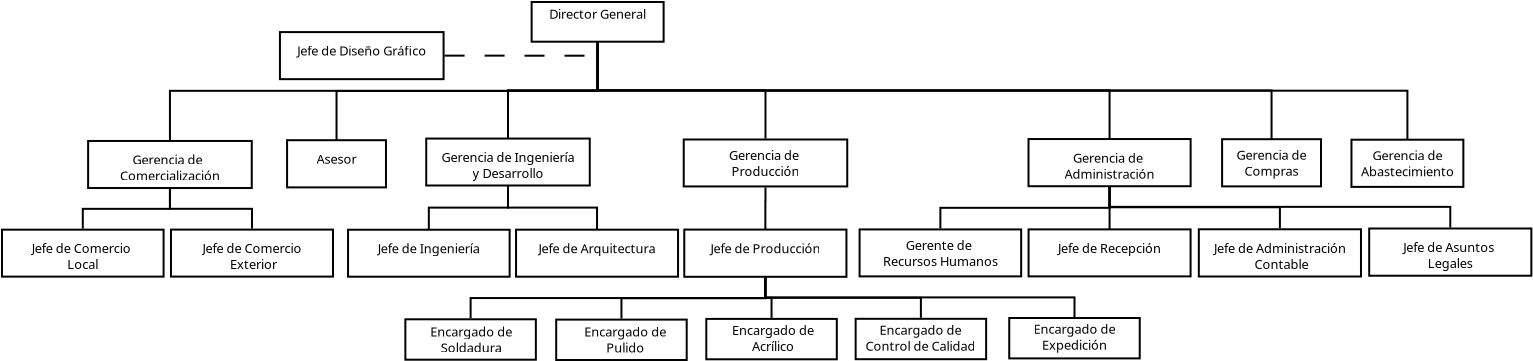 <?xml version="1.0" encoding="UTF-8"?>
<dia:diagram xmlns:dia="http://www.lysator.liu.se/~alla/dia/">
  <dia:layer name="Fondo" visible="true" active="true">
    <dia:object type="Standard - Box" version="0" id="O0">
      <dia:attribute name="obj_pos">
        <dia:point val="24.7,-28.785"/>
      </dia:attribute>
      <dia:attribute name="obj_bb">
        <dia:rectangle val="24.65,-28.835;31.35,-26.75"/>
      </dia:attribute>
      <dia:attribute name="elem_corner">
        <dia:point val="24.7,-28.785"/>
      </dia:attribute>
      <dia:attribute name="elem_width">
        <dia:real val="6.6"/>
      </dia:attribute>
      <dia:attribute name="elem_height">
        <dia:real val="1.985"/>
      </dia:attribute>
      <dia:attribute name="show_background">
        <dia:boolean val="true"/>
      </dia:attribute>
    </dia:object>
    <dia:object type="Standard - Text" version="1" id="O1">
      <dia:attribute name="obj_pos">
        <dia:point val="28,-27.793"/>
      </dia:attribute>
      <dia:attribute name="obj_bb">
        <dia:rectangle val="28,-28.387;28,-27.64"/>
      </dia:attribute>
      <dia:attribute name="text">
        <dia:composite type="text">
          <dia:attribute name="string">
            <dia:string>##</dia:string>
          </dia:attribute>
          <dia:attribute name="font">
            <dia:font family="sans" style="0" name="Helvetica"/>
          </dia:attribute>
          <dia:attribute name="height">
            <dia:real val="0.8"/>
          </dia:attribute>
          <dia:attribute name="pos">
            <dia:point val="28,-27.793"/>
          </dia:attribute>
          <dia:attribute name="color">
            <dia:color val="#000000"/>
          </dia:attribute>
          <dia:attribute name="alignment">
            <dia:enum val="0"/>
          </dia:attribute>
        </dia:composite>
      </dia:attribute>
      <dia:attribute name="valign">
        <dia:enum val="3"/>
      </dia:attribute>
      <dia:connections>
        <dia:connection handle="0" to="O0" connection="8"/>
      </dia:connections>
    </dia:object>
    <dia:object type="Standard - Text" version="1" id="O2">
      <dia:attribute name="obj_pos">
        <dia:point val="28,-27.793"/>
      </dia:attribute>
      <dia:attribute name="obj_bb">
        <dia:rectangle val="28,-28.387;28,-27.64"/>
      </dia:attribute>
      <dia:attribute name="text">
        <dia:composite type="text">
          <dia:attribute name="string">
            <dia:string>##</dia:string>
          </dia:attribute>
          <dia:attribute name="font">
            <dia:font family="sans" style="0" name="Helvetica"/>
          </dia:attribute>
          <dia:attribute name="height">
            <dia:real val="0.8"/>
          </dia:attribute>
          <dia:attribute name="pos">
            <dia:point val="28,-27.793"/>
          </dia:attribute>
          <dia:attribute name="color">
            <dia:color val="#000000"/>
          </dia:attribute>
          <dia:attribute name="alignment">
            <dia:enum val="0"/>
          </dia:attribute>
        </dia:composite>
      </dia:attribute>
      <dia:attribute name="valign">
        <dia:enum val="3"/>
      </dia:attribute>
      <dia:connections>
        <dia:connection handle="0" to="O0" connection="8"/>
      </dia:connections>
    </dia:object>
    <dia:object type="Standard - Box" version="0" id="O3">
      <dia:attribute name="obj_pos">
        <dia:point val="2.525,-21.837"/>
      </dia:attribute>
      <dia:attribute name="obj_bb">
        <dia:rectangle val="2.475,-21.887;10.757,-19.435"/>
      </dia:attribute>
      <dia:attribute name="elem_corner">
        <dia:point val="2.525,-21.837"/>
      </dia:attribute>
      <dia:attribute name="elem_width">
        <dia:real val="8.182"/>
      </dia:attribute>
      <dia:attribute name="elem_height">
        <dia:real val="2.353"/>
      </dia:attribute>
      <dia:attribute name="show_background">
        <dia:boolean val="true"/>
      </dia:attribute>
    </dia:object>
    <dia:object type="Standard - Box" version="0" id="O4">
      <dia:attribute name="obj_pos">
        <dia:point val="19.431,-21.957"/>
      </dia:attribute>
      <dia:attribute name="obj_bb">
        <dia:rectangle val="19.381,-22.008;27.657,-19.561"/>
      </dia:attribute>
      <dia:attribute name="elem_corner">
        <dia:point val="19.431,-21.957"/>
      </dia:attribute>
      <dia:attribute name="elem_width">
        <dia:real val="8.176"/>
      </dia:attribute>
      <dia:attribute name="elem_height">
        <dia:real val="2.347"/>
      </dia:attribute>
      <dia:attribute name="show_background">
        <dia:boolean val="true"/>
      </dia:attribute>
    </dia:object>
    <dia:object type="Standard - Box" version="0" id="O5">
      <dia:attribute name="obj_pos">
        <dia:point val="49.544,-21.933"/>
      </dia:attribute>
      <dia:attribute name="obj_bb">
        <dia:rectangle val="49.494,-21.983;57.7,-19.523"/>
      </dia:attribute>
      <dia:attribute name="elem_corner">
        <dia:point val="49.544,-21.933"/>
      </dia:attribute>
      <dia:attribute name="elem_width">
        <dia:real val="8.106"/>
      </dia:attribute>
      <dia:attribute name="elem_height">
        <dia:real val="2.359"/>
      </dia:attribute>
      <dia:attribute name="show_background">
        <dia:boolean val="true"/>
      </dia:attribute>
    </dia:object>
    <dia:object type="Standard - Text" version="1" id="O6">
      <dia:attribute name="obj_pos">
        <dia:point val="6.616,-20.661"/>
      </dia:attribute>
      <dia:attribute name="obj_bb">
        <dia:rectangle val="3.897,-21.256;9.335,-19.709"/>
      </dia:attribute>
      <dia:attribute name="text">
        <dia:composite type="text">
          <dia:attribute name="string">
            <dia:string>#Gerencia de 
Comercialización#</dia:string>
          </dia:attribute>
          <dia:attribute name="font">
            <dia:font family="sans" style="0" name="Helvetica"/>
          </dia:attribute>
          <dia:attribute name="height">
            <dia:real val="0.8"/>
          </dia:attribute>
          <dia:attribute name="pos">
            <dia:point val="6.616,-20.661"/>
          </dia:attribute>
          <dia:attribute name="color">
            <dia:color val="#000000"/>
          </dia:attribute>
          <dia:attribute name="alignment">
            <dia:enum val="1"/>
          </dia:attribute>
        </dia:composite>
      </dia:attribute>
      <dia:attribute name="valign">
        <dia:enum val="3"/>
      </dia:attribute>
      <dia:connections>
        <dia:connection handle="0" to="O3" connection="8"/>
      </dia:connections>
    </dia:object>
    <dia:object type="Standard - ZigZagLine" version="1" id="O7">
      <dia:attribute name="obj_pos">
        <dia:point val="28,-26.8"/>
      </dia:attribute>
      <dia:attribute name="obj_bb">
        <dia:rectangle val="6.566,-26.85;28.05,-21.838"/>
      </dia:attribute>
      <dia:attribute name="orth_points">
        <dia:point val="28,-26.8"/>
        <dia:point val="28,-24.344"/>
        <dia:point val="6.616,-24.344"/>
        <dia:point val="6.616,-21.888"/>
      </dia:attribute>
      <dia:attribute name="orth_orient">
        <dia:enum val="1"/>
        <dia:enum val="0"/>
        <dia:enum val="1"/>
      </dia:attribute>
      <dia:attribute name="autorouting">
        <dia:boolean val="true"/>
      </dia:attribute>
      <dia:connections>
        <dia:connection handle="0" to="O0" connection="6"/>
        <dia:connection handle="1" to="O3" connection="8"/>
      </dia:connections>
    </dia:object>
    <dia:object type="Standard - Text" version="1" id="O8">
      <dia:attribute name="obj_pos">
        <dia:point val="23.519,-20.784"/>
      </dia:attribute>
      <dia:attribute name="obj_bb">
        <dia:rectangle val="19.881,-21.379;27.157,-19.832"/>
      </dia:attribute>
      <dia:attribute name="text">
        <dia:composite type="text">
          <dia:attribute name="string">
            <dia:string>#Gerencia de Ingeniería
y Desarrollo#</dia:string>
          </dia:attribute>
          <dia:attribute name="font">
            <dia:font family="sans" style="0" name="Helvetica"/>
          </dia:attribute>
          <dia:attribute name="height">
            <dia:real val="0.8"/>
          </dia:attribute>
          <dia:attribute name="pos">
            <dia:point val="23.519,-20.784"/>
          </dia:attribute>
          <dia:attribute name="color">
            <dia:color val="#000000"/>
          </dia:attribute>
          <dia:attribute name="alignment">
            <dia:enum val="1"/>
          </dia:attribute>
        </dia:composite>
      </dia:attribute>
      <dia:attribute name="valign">
        <dia:enum val="3"/>
      </dia:attribute>
      <dia:connections>
        <dia:connection handle="0" to="O4" connection="8"/>
      </dia:connections>
    </dia:object>
    <dia:object type="Standard - Text" version="1" id="O9">
      <dia:attribute name="obj_pos">
        <dia:point val="53.597,-20.753"/>
      </dia:attribute>
      <dia:attribute name="obj_bb">
        <dia:rectangle val="51.206,-21.348;55.989,-19.8"/>
      </dia:attribute>
      <dia:attribute name="text">
        <dia:composite type="text">
          <dia:attribute name="string">
            <dia:string>#Gerencia de 
Administración#</dia:string>
          </dia:attribute>
          <dia:attribute name="font">
            <dia:font family="sans" style="0" name="Helvetica"/>
          </dia:attribute>
          <dia:attribute name="height">
            <dia:real val="0.8"/>
          </dia:attribute>
          <dia:attribute name="pos">
            <dia:point val="53.597,-20.753"/>
          </dia:attribute>
          <dia:attribute name="color">
            <dia:color val="#000000"/>
          </dia:attribute>
          <dia:attribute name="alignment">
            <dia:enum val="1"/>
          </dia:attribute>
        </dia:composite>
      </dia:attribute>
      <dia:attribute name="valign">
        <dia:enum val="3"/>
      </dia:attribute>
      <dia:connections>
        <dia:connection handle="0" to="O5" connection="8"/>
      </dia:connections>
    </dia:object>
    <dia:object type="Standard - ZigZagLine" version="1" id="O10">
      <dia:attribute name="obj_pos">
        <dia:point val="28,-26.8"/>
      </dia:attribute>
      <dia:attribute name="obj_bb">
        <dia:rectangle val="23.469,-26.85;28.05,-21.907"/>
      </dia:attribute>
      <dia:attribute name="orth_points">
        <dia:point val="28,-26.8"/>
        <dia:point val="28,-24.375"/>
        <dia:point val="23.519,-24.375"/>
        <dia:point val="23.519,-21.957"/>
      </dia:attribute>
      <dia:attribute name="orth_orient">
        <dia:enum val="1"/>
        <dia:enum val="0"/>
        <dia:enum val="1"/>
      </dia:attribute>
      <dia:attribute name="autorouting">
        <dia:boolean val="false"/>
      </dia:attribute>
      <dia:connections>
        <dia:connection handle="0" to="O0" connection="6"/>
        <dia:connection handle="1" to="O4" connection="1"/>
      </dia:connections>
    </dia:object>
    <dia:object type="Standard - ZigZagLine" version="1" id="O11">
      <dia:attribute name="obj_pos">
        <dia:point val="28,-26.8"/>
      </dia:attribute>
      <dia:attribute name="obj_bb">
        <dia:rectangle val="27.95,-26.85;53.647,-21.883"/>
      </dia:attribute>
      <dia:attribute name="orth_points">
        <dia:point val="28,-26.8"/>
        <dia:point val="28,-24.366"/>
        <dia:point val="53.597,-24.366"/>
        <dia:point val="53.597,-21.933"/>
      </dia:attribute>
      <dia:attribute name="orth_orient">
        <dia:enum val="1"/>
        <dia:enum val="0"/>
        <dia:enum val="1"/>
      </dia:attribute>
      <dia:attribute name="autorouting">
        <dia:boolean val="true"/>
      </dia:attribute>
      <dia:connections>
        <dia:connection handle="0" to="O0" connection="6"/>
        <dia:connection handle="1" to="O5" connection="1"/>
      </dia:connections>
    </dia:object>
    <dia:object type="Standard - Box" version="0" id="O12">
      <dia:attribute name="obj_pos">
        <dia:point val="41.098,-17.414"/>
      </dia:attribute>
      <dia:attribute name="obj_bb">
        <dia:rectangle val="41.048,-17.464;49.227,-15.016"/>
      </dia:attribute>
      <dia:attribute name="elem_corner">
        <dia:point val="41.098,-17.414"/>
      </dia:attribute>
      <dia:attribute name="elem_width">
        <dia:real val="8.079"/>
      </dia:attribute>
      <dia:attribute name="elem_height">
        <dia:real val="2.348"/>
      </dia:attribute>
      <dia:attribute name="show_background">
        <dia:boolean val="true"/>
      </dia:attribute>
    </dia:object>
    <dia:object type="Standard - Box" version="0" id="O13">
      <dia:attribute name="obj_pos">
        <dia:point val="58.06,-17.421"/>
      </dia:attribute>
      <dia:attribute name="obj_bb">
        <dia:rectangle val="58.01,-17.471;66.218,-15.011"/>
      </dia:attribute>
      <dia:attribute name="elem_corner">
        <dia:point val="58.06,-17.421"/>
      </dia:attribute>
      <dia:attribute name="elem_width">
        <dia:real val="8.108"/>
      </dia:attribute>
      <dia:attribute name="elem_height">
        <dia:real val="2.361"/>
      </dia:attribute>
      <dia:attribute name="show_background">
        <dia:boolean val="true"/>
      </dia:attribute>
    </dia:object>
    <dia:object type="Standard - Box" version="0" id="O14">
      <dia:attribute name="obj_pos">
        <dia:point val="49.548,-17.416"/>
      </dia:attribute>
      <dia:attribute name="obj_bb">
        <dia:rectangle val="49.498,-17.466;57.698,-15.016"/>
      </dia:attribute>
      <dia:attribute name="elem_corner">
        <dia:point val="49.548,-17.416"/>
      </dia:attribute>
      <dia:attribute name="elem_width">
        <dia:real val="8.1"/>
      </dia:attribute>
      <dia:attribute name="elem_height">
        <dia:real val="2.35"/>
      </dia:attribute>
      <dia:attribute name="show_background">
        <dia:boolean val="true"/>
      </dia:attribute>
    </dia:object>
    <dia:object type="Standard - Text" version="1" id="O15">
      <dia:attribute name="obj_pos">
        <dia:point val="53.598,-16.241"/>
      </dia:attribute>
      <dia:attribute name="obj_bb">
        <dia:rectangle val="50.744,-16.836;56.451,-16.089"/>
      </dia:attribute>
      <dia:attribute name="text">
        <dia:composite type="text">
          <dia:attribute name="string">
            <dia:string>#Jefe de Recepción#</dia:string>
          </dia:attribute>
          <dia:attribute name="font">
            <dia:font family="sans" style="0" name="Helvetica"/>
          </dia:attribute>
          <dia:attribute name="height">
            <dia:real val="0.8"/>
          </dia:attribute>
          <dia:attribute name="pos">
            <dia:point val="53.598,-16.241"/>
          </dia:attribute>
          <dia:attribute name="color">
            <dia:color val="#000000"/>
          </dia:attribute>
          <dia:attribute name="alignment">
            <dia:enum val="1"/>
          </dia:attribute>
        </dia:composite>
      </dia:attribute>
      <dia:attribute name="valign">
        <dia:enum val="3"/>
      </dia:attribute>
      <dia:connections>
        <dia:connection handle="0" to="O14" connection="8"/>
      </dia:connections>
    </dia:object>
    <dia:object type="Standard - Text" version="1" id="O16">
      <dia:attribute name="obj_pos">
        <dia:point val="62.114,-16.241"/>
      </dia:attribute>
      <dia:attribute name="obj_bb">
        <dia:rectangle val="58.517,-16.836;65.712,-15.288"/>
      </dia:attribute>
      <dia:attribute name="text">
        <dia:composite type="text">
          <dia:attribute name="string">
            <dia:string>#Jefe de Administración
 Contable#</dia:string>
          </dia:attribute>
          <dia:attribute name="font">
            <dia:font family="sans" style="0" name="Helvetica"/>
          </dia:attribute>
          <dia:attribute name="height">
            <dia:real val="0.8"/>
          </dia:attribute>
          <dia:attribute name="pos">
            <dia:point val="62.114,-16.241"/>
          </dia:attribute>
          <dia:attribute name="color">
            <dia:color val="#000000"/>
          </dia:attribute>
          <dia:attribute name="alignment">
            <dia:enum val="1"/>
          </dia:attribute>
        </dia:composite>
      </dia:attribute>
      <dia:attribute name="valign">
        <dia:enum val="3"/>
      </dia:attribute>
      <dia:connections>
        <dia:connection handle="0" to="O13" connection="8"/>
      </dia:connections>
    </dia:object>
    <dia:object type="Standard - Text" version="1" id="O17">
      <dia:attribute name="obj_pos">
        <dia:point val="45.137,-16.39"/>
      </dia:attribute>
      <dia:attribute name="obj_bb">
        <dia:rectangle val="42.075,-16.985;48.2,-15.438"/>
      </dia:attribute>
      <dia:attribute name="text">
        <dia:composite type="text">
          <dia:attribute name="string">
            <dia:string>#Gerente de 
Recursos Humanos#</dia:string>
          </dia:attribute>
          <dia:attribute name="font">
            <dia:font family="sans" style="0" name="Helvetica"/>
          </dia:attribute>
          <dia:attribute name="height">
            <dia:real val="0.8"/>
          </dia:attribute>
          <dia:attribute name="pos">
            <dia:point val="45.137,-16.39"/>
          </dia:attribute>
          <dia:attribute name="color">
            <dia:color val="#000000"/>
          </dia:attribute>
          <dia:attribute name="alignment">
            <dia:enum val="1"/>
          </dia:attribute>
        </dia:composite>
      </dia:attribute>
      <dia:attribute name="valign">
        <dia:enum val="3"/>
      </dia:attribute>
      <dia:connections>
        <dia:connection handle="0" to="O12" connection="8"/>
      </dia:connections>
    </dia:object>
    <dia:object type="Standard - ZigZagLine" version="1" id="O18">
      <dia:attribute name="obj_pos">
        <dia:point val="53.597,-19.573"/>
      </dia:attribute>
      <dia:attribute name="obj_bb">
        <dia:rectangle val="53.547,-19.623;62.164,-17.422"/>
      </dia:attribute>
      <dia:attribute name="orth_points">
        <dia:point val="53.597,-19.573"/>
        <dia:point val="53.597,-18.522"/>
        <dia:point val="62.114,-18.522"/>
        <dia:point val="62.114,-17.471"/>
      </dia:attribute>
      <dia:attribute name="orth_orient">
        <dia:enum val="1"/>
        <dia:enum val="0"/>
        <dia:enum val="1"/>
      </dia:attribute>
      <dia:attribute name="autorouting">
        <dia:boolean val="true"/>
      </dia:attribute>
      <dia:connections>
        <dia:connection handle="0" to="O5" connection="6"/>
        <dia:connection handle="1" to="O13" connection="8"/>
      </dia:connections>
    </dia:object>
    <dia:object type="Standard - ZigZagLine" version="1" id="O19">
      <dia:attribute name="obj_pos">
        <dia:point val="53.597,-19.573"/>
      </dia:attribute>
      <dia:attribute name="obj_bb">
        <dia:rectangle val="53.547,-19.623;53.648,-17.366"/>
      </dia:attribute>
      <dia:attribute name="orth_points">
        <dia:point val="53.597,-19.573"/>
        <dia:point val="53.597,-18.495"/>
        <dia:point val="53.598,-18.495"/>
        <dia:point val="53.598,-17.416"/>
      </dia:attribute>
      <dia:attribute name="orth_orient">
        <dia:enum val="1"/>
        <dia:enum val="0"/>
        <dia:enum val="1"/>
      </dia:attribute>
      <dia:attribute name="autorouting">
        <dia:boolean val="true"/>
      </dia:attribute>
      <dia:connections>
        <dia:connection handle="0" to="O5" connection="6"/>
        <dia:connection handle="1" to="O14" connection="1"/>
      </dia:connections>
    </dia:object>
    <dia:object type="Standard - ZigZagLine" version="1" id="O20">
      <dia:attribute name="obj_pos">
        <dia:point val="53.597,-19.523"/>
      </dia:attribute>
      <dia:attribute name="obj_bb">
        <dia:rectangle val="45.087,-19.573;53.647,-17.414"/>
      </dia:attribute>
      <dia:attribute name="orth_points">
        <dia:point val="53.597,-19.523"/>
        <dia:point val="53.597,-18.493"/>
        <dia:point val="45.137,-18.493"/>
        <dia:point val="45.137,-17.464"/>
      </dia:attribute>
      <dia:attribute name="orth_orient">
        <dia:enum val="1"/>
        <dia:enum val="0"/>
        <dia:enum val="1"/>
      </dia:attribute>
      <dia:attribute name="autorouting">
        <dia:boolean val="true"/>
      </dia:attribute>
      <dia:connections>
        <dia:connection handle="0" to="O5" connection="8"/>
        <dia:connection handle="1" to="O12" connection="8"/>
      </dia:connections>
    </dia:object>
    <dia:object type="Standard - Box" version="0" id="O21">
      <dia:attribute name="obj_pos">
        <dia:point val="15.521,-17.398"/>
      </dia:attribute>
      <dia:attribute name="obj_bb">
        <dia:rectangle val="15.471,-17.448;23.65,-15.001"/>
      </dia:attribute>
      <dia:attribute name="elem_corner">
        <dia:point val="15.521,-17.398"/>
      </dia:attribute>
      <dia:attribute name="elem_width">
        <dia:real val="8.079"/>
      </dia:attribute>
      <dia:attribute name="elem_height">
        <dia:real val="2.348"/>
      </dia:attribute>
      <dia:attribute name="show_background">
        <dia:boolean val="true"/>
      </dia:attribute>
    </dia:object>
    <dia:object type="Standard - Box" version="0" id="O22">
      <dia:attribute name="obj_pos">
        <dia:point val="32.333,-17.406"/>
      </dia:attribute>
      <dia:attribute name="obj_bb">
        <dia:rectangle val="32.283,-17.456;40.491,-14.995"/>
      </dia:attribute>
      <dia:attribute name="elem_corner">
        <dia:point val="32.333,-17.406"/>
      </dia:attribute>
      <dia:attribute name="elem_width">
        <dia:real val="8.108"/>
      </dia:attribute>
      <dia:attribute name="elem_height">
        <dia:real val="2.361"/>
      </dia:attribute>
      <dia:attribute name="show_background">
        <dia:boolean val="true"/>
      </dia:attribute>
    </dia:object>
    <dia:object type="Standard - Box" version="0" id="O23">
      <dia:attribute name="obj_pos">
        <dia:point val="23.921,-17.401"/>
      </dia:attribute>
      <dia:attribute name="obj_bb">
        <dia:rectangle val="23.87,-17.451;32.071,-15.001"/>
      </dia:attribute>
      <dia:attribute name="elem_corner">
        <dia:point val="23.921,-17.401"/>
      </dia:attribute>
      <dia:attribute name="elem_width">
        <dia:real val="8.1"/>
      </dia:attribute>
      <dia:attribute name="elem_height">
        <dia:real val="2.35"/>
      </dia:attribute>
      <dia:attribute name="show_background">
        <dia:boolean val="true"/>
      </dia:attribute>
    </dia:object>
    <dia:object type="Standard - ZigZagLine" version="1" id="O24">
      <dia:attribute name="obj_pos">
        <dia:point val="36.393,-19.513"/>
      </dia:attribute>
      <dia:attribute name="obj_bb">
        <dia:rectangle val="36.337,-19.563;36.443,-17.356"/>
      </dia:attribute>
      <dia:attribute name="orth_points">
        <dia:point val="36.393,-19.513"/>
        <dia:point val="36.393,-18.85"/>
        <dia:point val="36.387,-18.85"/>
        <dia:point val="36.387,-17.406"/>
      </dia:attribute>
      <dia:attribute name="orth_orient">
        <dia:enum val="1"/>
        <dia:enum val="0"/>
        <dia:enum val="1"/>
      </dia:attribute>
      <dia:attribute name="autorouting">
        <dia:boolean val="false"/>
      </dia:attribute>
      <dia:connections>
        <dia:connection handle="0" to="O40" connection="8"/>
        <dia:connection handle="1" to="O22" connection="1"/>
      </dia:connections>
    </dia:object>
    <dia:object type="Standard - ZigZagLine" version="1" id="O25">
      <dia:attribute name="obj_pos">
        <dia:point val="23.519,-19.611"/>
      </dia:attribute>
      <dia:attribute name="obj_bb">
        <dia:rectangle val="23.469,-19.661;28.021,-17.351"/>
      </dia:attribute>
      <dia:attribute name="orth_points">
        <dia:point val="23.519,-19.611"/>
        <dia:point val="23.519,-18.506"/>
        <dia:point val="27.971,-18.506"/>
        <dia:point val="27.971,-17.401"/>
      </dia:attribute>
      <dia:attribute name="orth_orient">
        <dia:enum val="1"/>
        <dia:enum val="0"/>
        <dia:enum val="1"/>
      </dia:attribute>
      <dia:attribute name="autorouting">
        <dia:boolean val="true"/>
      </dia:attribute>
      <dia:connections>
        <dia:connection handle="0" to="O4" connection="6"/>
        <dia:connection handle="1" to="O23" connection="1"/>
      </dia:connections>
    </dia:object>
    <dia:object type="Standard - ZigZagLine" version="1" id="O26">
      <dia:attribute name="obj_pos">
        <dia:point val="23.519,-19.611"/>
      </dia:attribute>
      <dia:attribute name="obj_bb">
        <dia:rectangle val="19.51,-19.661;23.569,-17.348"/>
      </dia:attribute>
      <dia:attribute name="orth_points">
        <dia:point val="23.519,-19.611"/>
        <dia:point val="23.519,-18.504"/>
        <dia:point val="19.56,-18.504"/>
        <dia:point val="19.56,-17.398"/>
      </dia:attribute>
      <dia:attribute name="orth_orient">
        <dia:enum val="1"/>
        <dia:enum val="0"/>
        <dia:enum val="1"/>
      </dia:attribute>
      <dia:attribute name="autorouting">
        <dia:boolean val="true"/>
      </dia:attribute>
      <dia:connections>
        <dia:connection handle="0" to="O4" connection="6"/>
        <dia:connection handle="1" to="O21" connection="1"/>
      </dia:connections>
    </dia:object>
    <dia:object type="Standard - Text" version="1" id="O27">
      <dia:attribute name="obj_pos">
        <dia:point val="19.56,-16.224"/>
      </dia:attribute>
      <dia:attribute name="obj_bb">
        <dia:rectangle val="16.75,-16.819;22.37,-16.072"/>
      </dia:attribute>
      <dia:attribute name="text">
        <dia:composite type="text">
          <dia:attribute name="string">
            <dia:string>#Jefe de Ingeniería#</dia:string>
          </dia:attribute>
          <dia:attribute name="font">
            <dia:font family="sans" style="0" name="Helvetica"/>
          </dia:attribute>
          <dia:attribute name="height">
            <dia:real val="0.8"/>
          </dia:attribute>
          <dia:attribute name="pos">
            <dia:point val="19.56,-16.224"/>
          </dia:attribute>
          <dia:attribute name="color">
            <dia:color val="#000000"/>
          </dia:attribute>
          <dia:attribute name="alignment">
            <dia:enum val="1"/>
          </dia:attribute>
        </dia:composite>
      </dia:attribute>
      <dia:attribute name="valign">
        <dia:enum val="3"/>
      </dia:attribute>
      <dia:connections>
        <dia:connection handle="0" to="O21" connection="8"/>
      </dia:connections>
    </dia:object>
    <dia:object type="Standard - Text" version="1" id="O28">
      <dia:attribute name="obj_pos">
        <dia:point val="36.387,-16.225"/>
      </dia:attribute>
      <dia:attribute name="obj_bb">
        <dia:rectangle val="33.427,-16.82;39.347,-16.073"/>
      </dia:attribute>
      <dia:attribute name="text">
        <dia:composite type="text">
          <dia:attribute name="string">
            <dia:string>#Jefe de Producción#</dia:string>
          </dia:attribute>
          <dia:attribute name="font">
            <dia:font family="sans" style="0" name="Helvetica"/>
          </dia:attribute>
          <dia:attribute name="height">
            <dia:real val="0.8"/>
          </dia:attribute>
          <dia:attribute name="pos">
            <dia:point val="36.387,-16.225"/>
          </dia:attribute>
          <dia:attribute name="color">
            <dia:color val="#000000"/>
          </dia:attribute>
          <dia:attribute name="alignment">
            <dia:enum val="1"/>
          </dia:attribute>
        </dia:composite>
      </dia:attribute>
      <dia:attribute name="valign">
        <dia:enum val="3"/>
      </dia:attribute>
      <dia:connections>
        <dia:connection handle="0" to="O22" connection="8"/>
      </dia:connections>
    </dia:object>
    <dia:object type="Standard - Text" version="1" id="O29">
      <dia:attribute name="obj_pos">
        <dia:point val="27.971,-16.226"/>
      </dia:attribute>
      <dia:attribute name="obj_bb">
        <dia:rectangle val="24.77,-16.821;31.171,-16.073"/>
      </dia:attribute>
      <dia:attribute name="text">
        <dia:composite type="text">
          <dia:attribute name="string">
            <dia:string>#Jefe de Arquitectura#</dia:string>
          </dia:attribute>
          <dia:attribute name="font">
            <dia:font family="sans" style="0" name="Helvetica"/>
          </dia:attribute>
          <dia:attribute name="height">
            <dia:real val="0.8"/>
          </dia:attribute>
          <dia:attribute name="pos">
            <dia:point val="27.971,-16.226"/>
          </dia:attribute>
          <dia:attribute name="color">
            <dia:color val="#000000"/>
          </dia:attribute>
          <dia:attribute name="alignment">
            <dia:enum val="1"/>
          </dia:attribute>
        </dia:composite>
      </dia:attribute>
      <dia:attribute name="valign">
        <dia:enum val="3"/>
      </dia:attribute>
      <dia:connections>
        <dia:connection handle="0" to="O23" connection="8"/>
      </dia:connections>
    </dia:object>
    <dia:object type="Standard - Box" version="0" id="O30">
      <dia:attribute name="obj_pos">
        <dia:point val="12.116,-27.28"/>
      </dia:attribute>
      <dia:attribute name="obj_bb">
        <dia:rectangle val="12.066,-27.33;20.347,-24.878"/>
      </dia:attribute>
      <dia:attribute name="elem_corner">
        <dia:point val="12.116,-27.28"/>
      </dia:attribute>
      <dia:attribute name="elem_width">
        <dia:real val="8.182"/>
      </dia:attribute>
      <dia:attribute name="elem_height">
        <dia:real val="2.353"/>
      </dia:attribute>
      <dia:attribute name="show_background">
        <dia:boolean val="true"/>
      </dia:attribute>
    </dia:object>
    <dia:object type="Standard - Text" version="1" id="O31">
      <dia:attribute name="obj_pos">
        <dia:point val="28,-27.793"/>
      </dia:attribute>
      <dia:attribute name="obj_bb">
        <dia:rectangle val="25.352,-28.566;30.648,-27.019"/>
      </dia:attribute>
      <dia:attribute name="text">
        <dia:composite type="text">
          <dia:attribute name="string">
            <dia:string>#Director General
#</dia:string>
          </dia:attribute>
          <dia:attribute name="font">
            <dia:font family="sans" style="0" name="Helvetica"/>
          </dia:attribute>
          <dia:attribute name="height">
            <dia:real val="0.8"/>
          </dia:attribute>
          <dia:attribute name="pos">
            <dia:point val="28,-27.971"/>
          </dia:attribute>
          <dia:attribute name="color">
            <dia:color val="#000000"/>
          </dia:attribute>
          <dia:attribute name="alignment">
            <dia:enum val="1"/>
          </dia:attribute>
        </dia:composite>
      </dia:attribute>
      <dia:attribute name="valign">
        <dia:enum val="2"/>
      </dia:attribute>
      <dia:connections>
        <dia:connection handle="0" to="O0" connection="8"/>
      </dia:connections>
    </dia:object>
    <dia:object type="Standard - Text" version="1" id="O32">
      <dia:attribute name="obj_pos">
        <dia:point val="16.206,-26.104"/>
      </dia:attribute>
      <dia:attribute name="obj_bb">
        <dia:rectangle val="12.652,-26.699;19.76,-25.951"/>
      </dia:attribute>
      <dia:attribute name="text">
        <dia:composite type="text">
          <dia:attribute name="string">
            <dia:string>#Jefe de Diseño Gráfico#</dia:string>
          </dia:attribute>
          <dia:attribute name="font">
            <dia:font family="sans" style="0" name="Helvetica"/>
          </dia:attribute>
          <dia:attribute name="height">
            <dia:real val="0.8"/>
          </dia:attribute>
          <dia:attribute name="pos">
            <dia:point val="16.206,-26.104"/>
          </dia:attribute>
          <dia:attribute name="color">
            <dia:color val="#000000"/>
          </dia:attribute>
          <dia:attribute name="alignment">
            <dia:enum val="1"/>
          </dia:attribute>
        </dia:composite>
      </dia:attribute>
      <dia:attribute name="valign">
        <dia:enum val="3"/>
      </dia:attribute>
      <dia:connections>
        <dia:connection handle="0" to="O30" connection="8"/>
      </dia:connections>
    </dia:object>
    <dia:object type="Standard - ZigZagLine" version="1" id="O33">
      <dia:attribute name="obj_pos">
        <dia:point val="20.347,-26.104"/>
      </dia:attribute>
      <dia:attribute name="obj_bb">
        <dia:rectangle val="20.297,-26.154;28.209,-26.05"/>
      </dia:attribute>
      <dia:attribute name="orth_points">
        <dia:point val="20.347,-26.104"/>
        <dia:point val="24.253,-26.104"/>
        <dia:point val="24.253,-26.1"/>
        <dia:point val="28.159,-26.1"/>
      </dia:attribute>
      <dia:attribute name="orth_orient">
        <dia:enum val="0"/>
        <dia:enum val="1"/>
        <dia:enum val="0"/>
      </dia:attribute>
      <dia:attribute name="autorouting">
        <dia:boolean val="true"/>
      </dia:attribute>
      <dia:attribute name="line_style">
        <dia:enum val="1"/>
      </dia:attribute>
      <dia:connections>
        <dia:connection handle="0" to="O30" connection="8"/>
      </dia:connections>
    </dia:object>
    <dia:object type="Standard - Box" version="0" id="O34">
      <dia:attribute name="obj_pos">
        <dia:point val="-1.781,-17.402"/>
      </dia:attribute>
      <dia:attribute name="obj_bb">
        <dia:rectangle val="-1.831,-17.453;6.348,-15.005"/>
      </dia:attribute>
      <dia:attribute name="elem_corner">
        <dia:point val="-1.781,-17.402"/>
      </dia:attribute>
      <dia:attribute name="elem_width">
        <dia:real val="8.079"/>
      </dia:attribute>
      <dia:attribute name="elem_height">
        <dia:real val="2.348"/>
      </dia:attribute>
      <dia:attribute name="show_background">
        <dia:boolean val="true"/>
      </dia:attribute>
    </dia:object>
    <dia:object type="Standard - Box" version="0" id="O35">
      <dia:attribute name="obj_pos">
        <dia:point val="6.668,-17.405"/>
      </dia:attribute>
      <dia:attribute name="obj_bb">
        <dia:rectangle val="6.618,-17.455;14.819,-15.005"/>
      </dia:attribute>
      <dia:attribute name="elem_corner">
        <dia:point val="6.668,-17.405"/>
      </dia:attribute>
      <dia:attribute name="elem_width">
        <dia:real val="8.1"/>
      </dia:attribute>
      <dia:attribute name="elem_height">
        <dia:real val="2.35"/>
      </dia:attribute>
      <dia:attribute name="show_background">
        <dia:boolean val="true"/>
      </dia:attribute>
    </dia:object>
    <dia:object type="Standard - Text" version="1" id="O36">
      <dia:attribute name="obj_pos">
        <dia:point val="2.258,-16.229"/>
      </dia:attribute>
      <dia:attribute name="obj_bb">
        <dia:rectangle val="-0.563,-16.824;5.079,-15.276"/>
      </dia:attribute>
      <dia:attribute name="text">
        <dia:composite type="text">
          <dia:attribute name="string">
            <dia:string>#Jefe de Comercio 
Local#</dia:string>
          </dia:attribute>
          <dia:attribute name="font">
            <dia:font family="sans" style="0" name="Helvetica"/>
          </dia:attribute>
          <dia:attribute name="height">
            <dia:real val="0.8"/>
          </dia:attribute>
          <dia:attribute name="pos">
            <dia:point val="2.258,-16.229"/>
          </dia:attribute>
          <dia:attribute name="color">
            <dia:color val="#000000"/>
          </dia:attribute>
          <dia:attribute name="alignment">
            <dia:enum val="1"/>
          </dia:attribute>
        </dia:composite>
      </dia:attribute>
      <dia:attribute name="valign">
        <dia:enum val="3"/>
      </dia:attribute>
      <dia:connections>
        <dia:connection handle="0" to="O34" connection="8"/>
      </dia:connections>
    </dia:object>
    <dia:object type="Standard - Text" version="1" id="O37">
      <dia:attribute name="obj_pos">
        <dia:point val="10.719,-16.23"/>
      </dia:attribute>
      <dia:attribute name="obj_bb">
        <dia:rectangle val="7.998,-16.825;13.438,-15.277"/>
      </dia:attribute>
      <dia:attribute name="text">
        <dia:composite type="text">
          <dia:attribute name="string">
            <dia:string>#Jefe de Comercio
 Exterior#</dia:string>
          </dia:attribute>
          <dia:attribute name="font">
            <dia:font family="sans" style="0" name="Helvetica"/>
          </dia:attribute>
          <dia:attribute name="height">
            <dia:real val="0.8"/>
          </dia:attribute>
          <dia:attribute name="pos">
            <dia:point val="10.719,-16.23"/>
          </dia:attribute>
          <dia:attribute name="color">
            <dia:color val="#000000"/>
          </dia:attribute>
          <dia:attribute name="alignment">
            <dia:enum val="1"/>
          </dia:attribute>
        </dia:composite>
      </dia:attribute>
      <dia:attribute name="valign">
        <dia:enum val="3"/>
      </dia:attribute>
      <dia:connections>
        <dia:connection handle="0" to="O35" connection="8"/>
      </dia:connections>
    </dia:object>
    <dia:object type="Standard - ZigZagLine" version="1" id="O38">
      <dia:attribute name="obj_pos">
        <dia:point val="6.616,-19.435"/>
      </dia:attribute>
      <dia:attribute name="obj_bb">
        <dia:rectangle val="6.566,-19.485;10.768,-17.405"/>
      </dia:attribute>
      <dia:attribute name="orth_points">
        <dia:point val="6.616,-19.435"/>
        <dia:point val="6.616,-18.445"/>
        <dia:point val="10.719,-18.445"/>
        <dia:point val="10.719,-17.455"/>
      </dia:attribute>
      <dia:attribute name="orth_orient">
        <dia:enum val="1"/>
        <dia:enum val="0"/>
        <dia:enum val="1"/>
      </dia:attribute>
      <dia:attribute name="autorouting">
        <dia:boolean val="true"/>
      </dia:attribute>
      <dia:connections>
        <dia:connection handle="0" to="O3" connection="8"/>
        <dia:connection handle="1" to="O35" connection="8"/>
      </dia:connections>
    </dia:object>
    <dia:object type="Standard - ZigZagLine" version="1" id="O39">
      <dia:attribute name="obj_pos">
        <dia:point val="6.616,-19.435"/>
      </dia:attribute>
      <dia:attribute name="obj_bb">
        <dia:rectangle val="2.208,-19.485;6.666,-17.403"/>
      </dia:attribute>
      <dia:attribute name="orth_points">
        <dia:point val="6.616,-19.435"/>
        <dia:point val="6.616,-18.444"/>
        <dia:point val="2.258,-18.444"/>
        <dia:point val="2.258,-17.453"/>
      </dia:attribute>
      <dia:attribute name="orth_orient">
        <dia:enum val="1"/>
        <dia:enum val="0"/>
        <dia:enum val="1"/>
      </dia:attribute>
      <dia:attribute name="autorouting">
        <dia:boolean val="true"/>
      </dia:attribute>
      <dia:connections>
        <dia:connection handle="0" to="O3" connection="8"/>
        <dia:connection handle="1" to="O34" connection="8"/>
      </dia:connections>
    </dia:object>
    <dia:object type="Standard - Box" version="0" id="O40">
      <dia:attribute name="obj_pos">
        <dia:point val="32.305,-21.91"/>
      </dia:attribute>
      <dia:attribute name="obj_bb">
        <dia:rectangle val="32.255,-21.96;40.531,-19.513"/>
      </dia:attribute>
      <dia:attribute name="elem_corner">
        <dia:point val="32.305,-21.91"/>
      </dia:attribute>
      <dia:attribute name="elem_width">
        <dia:real val="8.176"/>
      </dia:attribute>
      <dia:attribute name="elem_height">
        <dia:real val="2.347"/>
      </dia:attribute>
      <dia:attribute name="show_background">
        <dia:boolean val="true"/>
      </dia:attribute>
    </dia:object>
    <dia:object type="Standard - ZigZagLine" version="1" id="O41">
      <dia:attribute name="obj_pos">
        <dia:point val="36.393,-21.96"/>
      </dia:attribute>
      <dia:attribute name="obj_bb">
        <dia:rectangle val="27.95,-26.8;36.443,-21.91"/>
      </dia:attribute>
      <dia:attribute name="orth_points">
        <dia:point val="36.393,-21.96"/>
        <dia:point val="36.393,-24.375"/>
        <dia:point val="28,-24.375"/>
        <dia:point val="28,-26.75"/>
      </dia:attribute>
      <dia:attribute name="orth_orient">
        <dia:enum val="1"/>
        <dia:enum val="0"/>
        <dia:enum val="1"/>
      </dia:attribute>
      <dia:attribute name="autorouting">
        <dia:boolean val="false"/>
      </dia:attribute>
      <dia:connections>
        <dia:connection handle="0" to="O40" connection="8"/>
        <dia:connection handle="1" to="O0" connection="8"/>
      </dia:connections>
    </dia:object>
    <dia:object type="Standard - Text" version="1" id="O42">
      <dia:attribute name="obj_pos">
        <dia:point val="36.393,-20.737"/>
      </dia:attribute>
      <dia:attribute name="obj_bb">
        <dia:rectangle val="34.359,-21.51;38.426,-19.963"/>
      </dia:attribute>
      <dia:attribute name="text">
        <dia:composite type="text">
          <dia:attribute name="string">
            <dia:string>#Gerencia de 
Producción#</dia:string>
          </dia:attribute>
          <dia:attribute name="font">
            <dia:font family="sans" style="0" name="Helvetica"/>
          </dia:attribute>
          <dia:attribute name="height">
            <dia:real val="0.8"/>
          </dia:attribute>
          <dia:attribute name="pos">
            <dia:point val="36.393,-20.915"/>
          </dia:attribute>
          <dia:attribute name="color">
            <dia:color val="#000000"/>
          </dia:attribute>
          <dia:attribute name="alignment">
            <dia:enum val="1"/>
          </dia:attribute>
        </dia:composite>
      </dia:attribute>
      <dia:attribute name="valign">
        <dia:enum val="2"/>
      </dia:attribute>
      <dia:connections>
        <dia:connection handle="0" to="O40" connection="8"/>
      </dia:connections>
    </dia:object>
    <dia:group>
      <dia:object type="Standard - Box" version="0" id="O43">
        <dia:attribute name="obj_pos">
          <dia:point val="40.901,-12.945"/>
        </dia:attribute>
        <dia:attribute name="obj_bb">
          <dia:rectangle val="40.852,-12.995;47.477,-10.875"/>
        </dia:attribute>
        <dia:attribute name="elem_corner">
          <dia:point val="40.901,-12.945"/>
        </dia:attribute>
        <dia:attribute name="elem_width">
          <dia:real val="6.525"/>
        </dia:attribute>
        <dia:attribute name="elem_height">
          <dia:real val="2.02"/>
        </dia:attribute>
        <dia:attribute name="show_background">
          <dia:boolean val="true"/>
        </dia:attribute>
      </dia:object>
      <dia:object type="Standard - Text" version="1" id="O44">
        <dia:attribute name="obj_pos">
          <dia:point val="44.14,-12.145"/>
        </dia:attribute>
        <dia:attribute name="obj_bb">
          <dia:rectangle val="41.179,-12.74;47.102,-11.193"/>
        </dia:attribute>
        <dia:attribute name="text">
          <dia:composite type="text">
            <dia:attribute name="string">
              <dia:string>#Encargado de
Control de Calidad#</dia:string>
            </dia:attribute>
            <dia:attribute name="font">
              <dia:font family="sans" style="0" name="Helvetica"/>
            </dia:attribute>
            <dia:attribute name="height">
              <dia:real val="0.8"/>
            </dia:attribute>
            <dia:attribute name="pos">
              <dia:point val="44.14,-12.145"/>
            </dia:attribute>
            <dia:attribute name="color">
              <dia:color val="#000000"/>
            </dia:attribute>
            <dia:attribute name="alignment">
              <dia:enum val="1"/>
            </dia:attribute>
          </dia:composite>
        </dia:attribute>
        <dia:attribute name="valign">
          <dia:enum val="3"/>
        </dia:attribute>
      </dia:object>
    </dia:group>
    <dia:group>
      <dia:object type="Standard - Box" version="0" id="O45">
        <dia:attribute name="obj_pos">
          <dia:point val="18.387,-12.92"/>
        </dia:attribute>
        <dia:attribute name="obj_bb">
          <dia:rectangle val="18.337,-12.97;24.962,-10.85"/>
        </dia:attribute>
        <dia:attribute name="elem_corner">
          <dia:point val="18.387,-12.92"/>
        </dia:attribute>
        <dia:attribute name="elem_width">
          <dia:real val="6.525"/>
        </dia:attribute>
        <dia:attribute name="elem_height">
          <dia:real val="2.02"/>
        </dia:attribute>
        <dia:attribute name="show_background">
          <dia:boolean val="true"/>
        </dia:attribute>
      </dia:object>
      <dia:object type="Standard - Text" version="1" id="O46">
        <dia:attribute name="obj_pos">
          <dia:point val="21.681,-12.065"/>
        </dia:attribute>
        <dia:attribute name="obj_bb">
          <dia:rectangle val="19.475,-12.66;23.887,-11.113"/>
        </dia:attribute>
        <dia:attribute name="text">
          <dia:composite type="text">
            <dia:attribute name="string">
              <dia:string>#Encargado de
Soldadura#</dia:string>
            </dia:attribute>
            <dia:attribute name="font">
              <dia:font family="sans" style="0" name="Helvetica"/>
            </dia:attribute>
            <dia:attribute name="height">
              <dia:real val="0.8"/>
            </dia:attribute>
            <dia:attribute name="pos">
              <dia:point val="21.681,-12.065"/>
            </dia:attribute>
            <dia:attribute name="color">
              <dia:color val="#000000"/>
            </dia:attribute>
            <dia:attribute name="alignment">
              <dia:enum val="1"/>
            </dia:attribute>
          </dia:composite>
        </dia:attribute>
        <dia:attribute name="valign">
          <dia:enum val="3"/>
        </dia:attribute>
      </dia:object>
    </dia:group>
    <dia:group>
      <dia:object type="Standard - Box" version="0" id="O47">
        <dia:attribute name="obj_pos">
          <dia:point val="33.434,-12.94"/>
        </dia:attribute>
        <dia:attribute name="obj_bb">
          <dia:rectangle val="33.384,-12.99;40.009,-10.87"/>
        </dia:attribute>
        <dia:attribute name="elem_corner">
          <dia:point val="33.434,-12.94"/>
        </dia:attribute>
        <dia:attribute name="elem_width">
          <dia:real val="6.525"/>
        </dia:attribute>
        <dia:attribute name="elem_height">
          <dia:real val="2.02"/>
        </dia:attribute>
        <dia:attribute name="show_background">
          <dia:boolean val="true"/>
        </dia:attribute>
      </dia:object>
      <dia:object type="Standard - Text" version="1" id="O48">
        <dia:attribute name="obj_pos">
          <dia:point val="36.763,-12.14"/>
        </dia:attribute>
        <dia:attribute name="obj_bb">
          <dia:rectangle val="34.557,-12.735;38.969,-11.188"/>
        </dia:attribute>
        <dia:attribute name="text">
          <dia:composite type="text">
            <dia:attribute name="string">
              <dia:string>#Encargado de
Acrílico#</dia:string>
            </dia:attribute>
            <dia:attribute name="font">
              <dia:font family="sans" style="0" name="Helvetica"/>
            </dia:attribute>
            <dia:attribute name="height">
              <dia:real val="0.8"/>
            </dia:attribute>
            <dia:attribute name="pos">
              <dia:point val="36.763,-12.14"/>
            </dia:attribute>
            <dia:attribute name="color">
              <dia:color val="#000000"/>
            </dia:attribute>
            <dia:attribute name="alignment">
              <dia:enum val="1"/>
            </dia:attribute>
          </dia:composite>
        </dia:attribute>
        <dia:attribute name="valign">
          <dia:enum val="3"/>
        </dia:attribute>
      </dia:object>
    </dia:group>
    <dia:group>
      <dia:object type="Standard - Box" version="0" id="O49">
        <dia:attribute name="obj_pos">
          <dia:point val="48.581,-12.985"/>
        </dia:attribute>
        <dia:attribute name="obj_bb">
          <dia:rectangle val="48.532,-13.035;55.157,-10.915"/>
        </dia:attribute>
        <dia:attribute name="elem_corner">
          <dia:point val="48.581,-12.985"/>
        </dia:attribute>
        <dia:attribute name="elem_width">
          <dia:real val="6.525"/>
        </dia:attribute>
        <dia:attribute name="elem_height">
          <dia:real val="2.02"/>
        </dia:attribute>
        <dia:attribute name="show_background">
          <dia:boolean val="true"/>
        </dia:attribute>
      </dia:object>
      <dia:object type="Standard - Text" version="1" id="O50">
        <dia:attribute name="obj_pos">
          <dia:point val="51.844,-12.2"/>
        </dia:attribute>
        <dia:attribute name="obj_bb">
          <dia:rectangle val="49.638,-12.795;54.05,-11.248"/>
        </dia:attribute>
        <dia:attribute name="text">
          <dia:composite type="text">
            <dia:attribute name="string">
              <dia:string>#Encargado de
Expedición#</dia:string>
            </dia:attribute>
            <dia:attribute name="font">
              <dia:font family="sans" style="0" name="Helvetica"/>
            </dia:attribute>
            <dia:attribute name="height">
              <dia:real val="0.8"/>
            </dia:attribute>
            <dia:attribute name="pos">
              <dia:point val="51.844,-12.2"/>
            </dia:attribute>
            <dia:attribute name="color">
              <dia:color val="#000000"/>
            </dia:attribute>
            <dia:attribute name="alignment">
              <dia:enum val="1"/>
            </dia:attribute>
          </dia:composite>
        </dia:attribute>
        <dia:attribute name="valign">
          <dia:enum val="3"/>
        </dia:attribute>
      </dia:object>
    </dia:group>
    <dia:group>
      <dia:object type="Standard - Box" version="0" id="O51">
        <dia:attribute name="obj_pos">
          <dia:point val="25.929,-12.905"/>
        </dia:attribute>
        <dia:attribute name="obj_bb">
          <dia:rectangle val="25.879,-12.955;32.504,-10.835"/>
        </dia:attribute>
        <dia:attribute name="elem_corner">
          <dia:point val="25.929,-12.905"/>
        </dia:attribute>
        <dia:attribute name="elem_width">
          <dia:real val="6.525"/>
        </dia:attribute>
        <dia:attribute name="elem_height">
          <dia:real val="2.02"/>
        </dia:attribute>
        <dia:attribute name="show_background">
          <dia:boolean val="true"/>
        </dia:attribute>
      </dia:object>
      <dia:object type="Standard - Text" version="1" id="O52">
        <dia:attribute name="obj_pos">
          <dia:point val="29.385,-12.06"/>
        </dia:attribute>
        <dia:attribute name="obj_bb">
          <dia:rectangle val="27.179,-12.655;31.592,-11.107"/>
        </dia:attribute>
        <dia:attribute name="text">
          <dia:composite type="text">
            <dia:attribute name="string">
              <dia:string>#Encargado de
Pulido#</dia:string>
            </dia:attribute>
            <dia:attribute name="font">
              <dia:font family="sans" style="0" name="Helvetica"/>
            </dia:attribute>
            <dia:attribute name="height">
              <dia:real val="0.8"/>
            </dia:attribute>
            <dia:attribute name="pos">
              <dia:point val="29.385,-12.06"/>
            </dia:attribute>
            <dia:attribute name="color">
              <dia:color val="#000000"/>
            </dia:attribute>
            <dia:attribute name="alignment">
              <dia:enum val="1"/>
            </dia:attribute>
          </dia:composite>
        </dia:attribute>
        <dia:attribute name="valign">
          <dia:enum val="3"/>
        </dia:attribute>
      </dia:object>
    </dia:group>
    <dia:object type="Standard - ZigZagLine" version="1" id="O53">
      <dia:attribute name="obj_pos">
        <dia:point val="36.697,-12.99"/>
      </dia:attribute>
      <dia:attribute name="obj_bb">
        <dia:rectangle val="36.337,-15.045;36.746,-12.94"/>
      </dia:attribute>
      <dia:attribute name="orth_points">
        <dia:point val="36.697,-12.99"/>
        <dia:point val="36.697,-13.992"/>
        <dia:point val="36.387,-13.992"/>
        <dia:point val="36.387,-14.995"/>
      </dia:attribute>
      <dia:attribute name="orth_orient">
        <dia:enum val="1"/>
        <dia:enum val="0"/>
        <dia:enum val="1"/>
      </dia:attribute>
      <dia:attribute name="autorouting">
        <dia:boolean val="true"/>
      </dia:attribute>
      <dia:connections>
        <dia:connection handle="0" to="O47" connection="8"/>
        <dia:connection handle="1" to="O22" connection="8"/>
      </dia:connections>
    </dia:object>
    <dia:object type="Standard - ZigZagLine" version="1" id="O54">
      <dia:attribute name="obj_pos">
        <dia:point val="29.192,-12.955"/>
      </dia:attribute>
      <dia:attribute name="obj_bb">
        <dia:rectangle val="29.142,-15.045;36.437,-12.905"/>
      </dia:attribute>
      <dia:attribute name="orth_points">
        <dia:point val="29.192,-12.955"/>
        <dia:point val="29.192,-13.975"/>
        <dia:point val="36.387,-13.975"/>
        <dia:point val="36.387,-14.995"/>
      </dia:attribute>
      <dia:attribute name="orth_orient">
        <dia:enum val="1"/>
        <dia:enum val="0"/>
        <dia:enum val="1"/>
      </dia:attribute>
      <dia:attribute name="autorouting">
        <dia:boolean val="true"/>
      </dia:attribute>
      <dia:connections>
        <dia:connection handle="0" to="O51" connection="8"/>
        <dia:connection handle="1" to="O22" connection="8"/>
      </dia:connections>
    </dia:object>
    <dia:object type="Standard - ZigZagLine" version="1" id="O55">
      <dia:attribute name="obj_pos">
        <dia:point val="21.649,-12.97"/>
      </dia:attribute>
      <dia:attribute name="obj_bb">
        <dia:rectangle val="21.599,-15.045;36.437,-12.92"/>
      </dia:attribute>
      <dia:attribute name="orth_points">
        <dia:point val="21.649,-12.97"/>
        <dia:point val="21.649,-13.982"/>
        <dia:point val="36.387,-13.982"/>
        <dia:point val="36.387,-14.995"/>
      </dia:attribute>
      <dia:attribute name="orth_orient">
        <dia:enum val="1"/>
        <dia:enum val="0"/>
        <dia:enum val="1"/>
      </dia:attribute>
      <dia:attribute name="autorouting">
        <dia:boolean val="true"/>
      </dia:attribute>
      <dia:connections>
        <dia:connection handle="0" to="O45" connection="8"/>
        <dia:connection handle="1" to="O22" connection="8"/>
      </dia:connections>
    </dia:object>
    <dia:object type="Standard - ZigZagLine" version="1" id="O56">
      <dia:attribute name="obj_pos">
        <dia:point val="44.164,-12.995"/>
      </dia:attribute>
      <dia:attribute name="obj_bb">
        <dia:rectangle val="36.337,-15.045;44.214,-12.945"/>
      </dia:attribute>
      <dia:attribute name="orth_points">
        <dia:point val="44.164,-12.995"/>
        <dia:point val="44.164,-13.995"/>
        <dia:point val="36.387,-13.995"/>
        <dia:point val="36.387,-14.995"/>
      </dia:attribute>
      <dia:attribute name="orth_orient">
        <dia:enum val="1"/>
        <dia:enum val="0"/>
        <dia:enum val="1"/>
      </dia:attribute>
      <dia:attribute name="autorouting">
        <dia:boolean val="true"/>
      </dia:attribute>
      <dia:connections>
        <dia:connection handle="0" to="O43" connection="8"/>
        <dia:connection handle="1" to="O22" connection="8"/>
      </dia:connections>
    </dia:object>
    <dia:object type="Standard - ZigZagLine" version="1" id="O57">
      <dia:attribute name="obj_pos">
        <dia:point val="51.844,-13.035"/>
      </dia:attribute>
      <dia:attribute name="obj_bb">
        <dia:rectangle val="36.337,-15.045;51.894,-12.985"/>
      </dia:attribute>
      <dia:attribute name="orth_points">
        <dia:point val="51.844,-13.035"/>
        <dia:point val="51.844,-14.015"/>
        <dia:point val="36.387,-14.015"/>
        <dia:point val="36.387,-14.995"/>
      </dia:attribute>
      <dia:attribute name="orth_orient">
        <dia:enum val="1"/>
        <dia:enum val="0"/>
        <dia:enum val="1"/>
      </dia:attribute>
      <dia:attribute name="autorouting">
        <dia:boolean val="true"/>
      </dia:attribute>
      <dia:connections>
        <dia:connection handle="0" to="O49" connection="8"/>
        <dia:connection handle="1" to="O22" connection="8"/>
      </dia:connections>
    </dia:object>
    <dia:object type="Standard - Box" version="0" id="O58">
      <dia:attribute name="obj_pos">
        <dia:point val="12.473,-21.875"/>
      </dia:attribute>
      <dia:attribute name="obj_bb">
        <dia:rectangle val="12.423,-21.925;17.468,-19.466"/>
      </dia:attribute>
      <dia:attribute name="elem_corner">
        <dia:point val="12.473,-21.875"/>
      </dia:attribute>
      <dia:attribute name="elem_width">
        <dia:real val="4.945"/>
      </dia:attribute>
      <dia:attribute name="elem_height">
        <dia:real val="2.359"/>
      </dia:attribute>
      <dia:attribute name="show_background">
        <dia:boolean val="true"/>
      </dia:attribute>
    </dia:object>
    <dia:object type="Standard - Text" version="1" id="O59">
      <dia:attribute name="obj_pos">
        <dia:point val="14.946,-20.695"/>
      </dia:attribute>
      <dia:attribute name="obj_bb">
        <dia:rectangle val="13.87,-21.29;16.022,-20.543"/>
      </dia:attribute>
      <dia:attribute name="text">
        <dia:composite type="text">
          <dia:attribute name="string">
            <dia:string>#Asesor#</dia:string>
          </dia:attribute>
          <dia:attribute name="font">
            <dia:font family="sans" style="0" name="Helvetica"/>
          </dia:attribute>
          <dia:attribute name="height">
            <dia:real val="0.8"/>
          </dia:attribute>
          <dia:attribute name="pos">
            <dia:point val="14.946,-20.695"/>
          </dia:attribute>
          <dia:attribute name="color">
            <dia:color val="#000000"/>
          </dia:attribute>
          <dia:attribute name="alignment">
            <dia:enum val="1"/>
          </dia:attribute>
        </dia:composite>
      </dia:attribute>
      <dia:attribute name="valign">
        <dia:enum val="3"/>
      </dia:attribute>
      <dia:connections>
        <dia:connection handle="0" to="O58" connection="8"/>
      </dia:connections>
    </dia:object>
    <dia:object type="Standard - ZigZagLine" version="1" id="O60">
      <dia:attribute name="obj_pos">
        <dia:point val="28,-26.8"/>
      </dia:attribute>
      <dia:attribute name="obj_bb">
        <dia:rectangle val="14.896,-26.85;28.05,-21.825"/>
      </dia:attribute>
      <dia:attribute name="orth_points">
        <dia:point val="28,-26.8"/>
        <dia:point val="28,-24.337"/>
        <dia:point val="14.946,-24.337"/>
        <dia:point val="14.946,-21.875"/>
      </dia:attribute>
      <dia:attribute name="orth_orient">
        <dia:enum val="1"/>
        <dia:enum val="0"/>
        <dia:enum val="1"/>
      </dia:attribute>
      <dia:attribute name="autorouting">
        <dia:boolean val="true"/>
      </dia:attribute>
      <dia:connections>
        <dia:connection handle="0" to="O0" connection="6"/>
        <dia:connection handle="1" to="O58" connection="1"/>
      </dia:connections>
    </dia:object>
    <dia:object type="Standard - Box" version="0" id="O61">
      <dia:attribute name="obj_pos">
        <dia:point val="59.224,-21.925"/>
      </dia:attribute>
      <dia:attribute name="obj_bb">
        <dia:rectangle val="59.173,-21.975;64.219,-19.516"/>
      </dia:attribute>
      <dia:attribute name="elem_corner">
        <dia:point val="59.224,-21.925"/>
      </dia:attribute>
      <dia:attribute name="elem_width">
        <dia:real val="4.945"/>
      </dia:attribute>
      <dia:attribute name="elem_height">
        <dia:real val="2.359"/>
      </dia:attribute>
      <dia:attribute name="border_width">
        <dia:real val="0.1"/>
      </dia:attribute>
      <dia:attribute name="show_background">
        <dia:boolean val="true"/>
      </dia:attribute>
    </dia:object>
    <dia:object type="Standard - Text" version="1" id="O62">
      <dia:attribute name="obj_pos">
        <dia:point val="61.696,-20.745"/>
      </dia:attribute>
      <dia:attribute name="obj_bb">
        <dia:rectangle val="59.764,-21.519;63.629,-19.972"/>
      </dia:attribute>
      <dia:attribute name="text">
        <dia:composite type="text">
          <dia:attribute name="string">
            <dia:string>#Gerencia de
Compras#</dia:string>
          </dia:attribute>
          <dia:attribute name="font">
            <dia:font family="sans" style="0" name="Helvetica"/>
          </dia:attribute>
          <dia:attribute name="height">
            <dia:real val="0.8"/>
          </dia:attribute>
          <dia:attribute name="pos">
            <dia:point val="61.696,-20.924"/>
          </dia:attribute>
          <dia:attribute name="color">
            <dia:color val="#000000"/>
          </dia:attribute>
          <dia:attribute name="alignment">
            <dia:enum val="1"/>
          </dia:attribute>
        </dia:composite>
      </dia:attribute>
      <dia:attribute name="valign">
        <dia:enum val="2"/>
      </dia:attribute>
      <dia:connections>
        <dia:connection handle="0" to="O61" connection="8"/>
      </dia:connections>
    </dia:object>
    <dia:object type="Standard - ZigZagLine" version="1" id="O63">
      <dia:attribute name="obj_pos">
        <dia:point val="28,-26.8"/>
      </dia:attribute>
      <dia:attribute name="obj_bb">
        <dia:rectangle val="27.95,-26.85;61.746,-21.875"/>
      </dia:attribute>
      <dia:attribute name="orth_points">
        <dia:point val="28,-26.8"/>
        <dia:point val="28,-24.363"/>
        <dia:point val="61.696,-24.363"/>
        <dia:point val="61.696,-21.925"/>
      </dia:attribute>
      <dia:attribute name="orth_orient">
        <dia:enum val="1"/>
        <dia:enum val="0"/>
        <dia:enum val="1"/>
      </dia:attribute>
      <dia:attribute name="autorouting">
        <dia:boolean val="true"/>
      </dia:attribute>
      <dia:connections>
        <dia:connection handle="0" to="O0" connection="6"/>
        <dia:connection handle="1" to="O61" connection="1"/>
      </dia:connections>
    </dia:object>
    <dia:object type="Standard - Box" version="0" id="O64">
      <dia:attribute name="obj_pos">
        <dia:point val="66.579,-17.46"/>
      </dia:attribute>
      <dia:attribute name="obj_bb">
        <dia:rectangle val="66.529,-17.51;74.737,-15.049"/>
      </dia:attribute>
      <dia:attribute name="elem_corner">
        <dia:point val="66.579,-17.46"/>
      </dia:attribute>
      <dia:attribute name="elem_width">
        <dia:real val="8.108"/>
      </dia:attribute>
      <dia:attribute name="elem_height">
        <dia:real val="2.361"/>
      </dia:attribute>
      <dia:attribute name="show_background">
        <dia:boolean val="true"/>
      </dia:attribute>
    </dia:object>
    <dia:object type="Standard - Text" version="1" id="O65">
      <dia:attribute name="obj_pos">
        <dia:point val="70.633,-16.28"/>
      </dia:attribute>
      <dia:attribute name="obj_bb">
        <dia:rectangle val="68.048,-16.875;73.218,-15.327"/>
      </dia:attribute>
      <dia:attribute name="text">
        <dia:composite type="text">
          <dia:attribute name="string">
            <dia:string>#Jefe de Asuntos 
Legales#</dia:string>
          </dia:attribute>
          <dia:attribute name="font">
            <dia:font family="sans" style="0" name="Helvetica"/>
          </dia:attribute>
          <dia:attribute name="height">
            <dia:real val="0.8"/>
          </dia:attribute>
          <dia:attribute name="pos">
            <dia:point val="70.633,-16.28"/>
          </dia:attribute>
          <dia:attribute name="color">
            <dia:color val="#000000"/>
          </dia:attribute>
          <dia:attribute name="alignment">
            <dia:enum val="1"/>
          </dia:attribute>
        </dia:composite>
      </dia:attribute>
      <dia:attribute name="valign">
        <dia:enum val="3"/>
      </dia:attribute>
      <dia:connections>
        <dia:connection handle="0" to="O64" connection="8"/>
      </dia:connections>
    </dia:object>
    <dia:object type="Standard - ZigZagLine" version="1" id="O66">
      <dia:attribute name="obj_pos">
        <dia:point val="53.597,-19.573"/>
      </dia:attribute>
      <dia:attribute name="obj_bb">
        <dia:rectangle val="53.547,-19.623;70.683,-17.46"/>
      </dia:attribute>
      <dia:attribute name="orth_points">
        <dia:point val="53.597,-19.573"/>
        <dia:point val="53.597,-18.542"/>
        <dia:point val="70.633,-18.542"/>
        <dia:point val="70.633,-17.51"/>
      </dia:attribute>
      <dia:attribute name="orth_orient">
        <dia:enum val="1"/>
        <dia:enum val="0"/>
        <dia:enum val="1"/>
      </dia:attribute>
      <dia:attribute name="autorouting">
        <dia:boolean val="true"/>
      </dia:attribute>
      <dia:connections>
        <dia:connection handle="0" to="O5" connection="6"/>
        <dia:connection handle="1" to="O64" connection="8"/>
      </dia:connections>
    </dia:object>
    <dia:object type="Standard - Box" version="0" id="O67">
      <dia:attribute name="obj_pos">
        <dia:point val="65.692,-21.9"/>
      </dia:attribute>
      <dia:attribute name="obj_bb">
        <dia:rectangle val="65.642,-21.95;71.337,-19.491"/>
      </dia:attribute>
      <dia:attribute name="elem_corner">
        <dia:point val="65.692,-21.9"/>
      </dia:attribute>
      <dia:attribute name="elem_width">
        <dia:real val="5.595"/>
      </dia:attribute>
      <dia:attribute name="elem_height">
        <dia:real val="2.359"/>
      </dia:attribute>
      <dia:attribute name="border_width">
        <dia:real val="0.1"/>
      </dia:attribute>
      <dia:attribute name="show_background">
        <dia:boolean val="true"/>
      </dia:attribute>
    </dia:object>
    <dia:object type="Standard - Text" version="1" id="O68">
      <dia:attribute name="obj_pos">
        <dia:point val="68.49,-20.72"/>
      </dia:attribute>
      <dia:attribute name="obj_bb">
        <dia:rectangle val="65.996,-21.494;70.983,-19.947"/>
      </dia:attribute>
      <dia:attribute name="text">
        <dia:composite type="text">
          <dia:attribute name="string">
            <dia:string>#Gerencia de
Abastecimiento#</dia:string>
          </dia:attribute>
          <dia:attribute name="font">
            <dia:font family="sans" style="0" name="Helvetica"/>
          </dia:attribute>
          <dia:attribute name="height">
            <dia:real val="0.8"/>
          </dia:attribute>
          <dia:attribute name="pos">
            <dia:point val="68.49,-20.899"/>
          </dia:attribute>
          <dia:attribute name="color">
            <dia:color val="#000000"/>
          </dia:attribute>
          <dia:attribute name="alignment">
            <dia:enum val="1"/>
          </dia:attribute>
        </dia:composite>
      </dia:attribute>
      <dia:attribute name="valign">
        <dia:enum val="2"/>
      </dia:attribute>
      <dia:connections>
        <dia:connection handle="0" to="O67" connection="8"/>
      </dia:connections>
    </dia:object>
    <dia:object type="Standard - ZigZagLine" version="1" id="O69">
      <dia:attribute name="obj_pos">
        <dia:point val="28,-26.8"/>
      </dia:attribute>
      <dia:attribute name="obj_bb">
        <dia:rectangle val="27.95,-26.85;68.54,-21.85"/>
      </dia:attribute>
      <dia:attribute name="orth_points">
        <dia:point val="28,-26.8"/>
        <dia:point val="28,-24.35"/>
        <dia:point val="68.49,-24.35"/>
        <dia:point val="68.49,-21.9"/>
      </dia:attribute>
      <dia:attribute name="orth_orient">
        <dia:enum val="1"/>
        <dia:enum val="0"/>
        <dia:enum val="1"/>
      </dia:attribute>
      <dia:attribute name="autorouting">
        <dia:boolean val="true"/>
      </dia:attribute>
      <dia:connections>
        <dia:connection handle="0" to="O0" connection="6"/>
        <dia:connection handle="1" to="O67" connection="1"/>
      </dia:connections>
    </dia:object>
  </dia:layer>
</dia:diagram>
